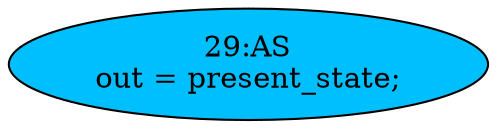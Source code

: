 strict digraph "" {
	node [label="\N"];
	"29:AS"	[ast="<pyverilog.vparser.ast.Assign object at 0x7f09e99996d0>",
		def_var="['out']",
		fillcolor=deepskyblue,
		label="29:AS
out = present_state;",
		statements="[]",
		style=filled,
		typ=Assign,
		use_var="['present_state']"];
}

